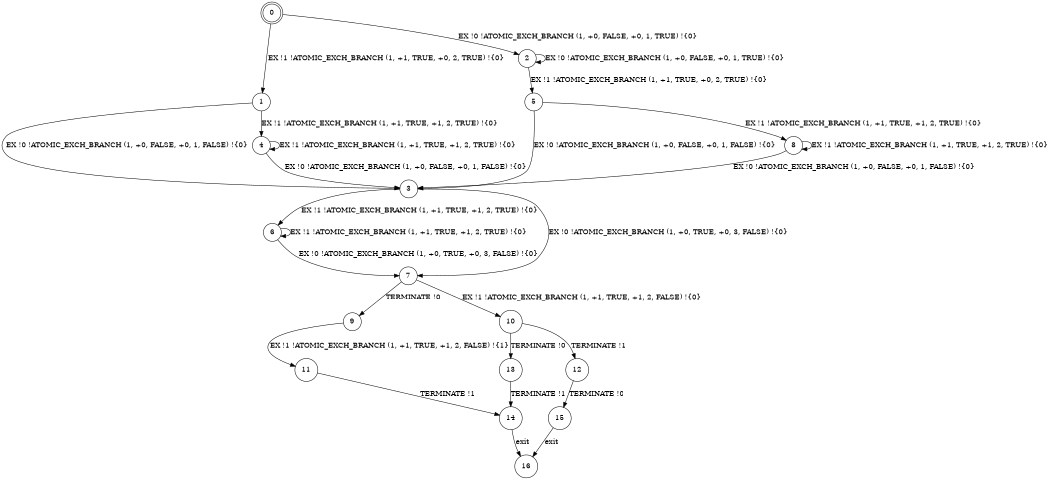 digraph BCG {
size = "7, 10.5";
center = TRUE;
node [shape = circle];
0 [peripheries = 2];
0 -> 1 [label = "EX !1 !ATOMIC_EXCH_BRANCH (1, +1, TRUE, +0, 2, TRUE) !{0}"];
0 -> 2 [label = "EX !0 !ATOMIC_EXCH_BRANCH (1, +0, FALSE, +0, 1, TRUE) !{0}"];
1 -> 3 [label = "EX !0 !ATOMIC_EXCH_BRANCH (1, +0, FALSE, +0, 1, FALSE) !{0}"];
1 -> 4 [label = "EX !1 !ATOMIC_EXCH_BRANCH (1, +1, TRUE, +1, 2, TRUE) !{0}"];
2 -> 5 [label = "EX !1 !ATOMIC_EXCH_BRANCH (1, +1, TRUE, +0, 2, TRUE) !{0}"];
2 -> 2 [label = "EX !0 !ATOMIC_EXCH_BRANCH (1, +0, FALSE, +0, 1, TRUE) !{0}"];
3 -> 6 [label = "EX !1 !ATOMIC_EXCH_BRANCH (1, +1, TRUE, +1, 2, TRUE) !{0}"];
3 -> 7 [label = "EX !0 !ATOMIC_EXCH_BRANCH (1, +0, TRUE, +0, 3, FALSE) !{0}"];
4 -> 3 [label = "EX !0 !ATOMIC_EXCH_BRANCH (1, +0, FALSE, +0, 1, FALSE) !{0}"];
4 -> 4 [label = "EX !1 !ATOMIC_EXCH_BRANCH (1, +1, TRUE, +1, 2, TRUE) !{0}"];
5 -> 8 [label = "EX !1 !ATOMIC_EXCH_BRANCH (1, +1, TRUE, +1, 2, TRUE) !{0}"];
5 -> 3 [label = "EX !0 !ATOMIC_EXCH_BRANCH (1, +0, FALSE, +0, 1, FALSE) !{0}"];
6 -> 6 [label = "EX !1 !ATOMIC_EXCH_BRANCH (1, +1, TRUE, +1, 2, TRUE) !{0}"];
6 -> 7 [label = "EX !0 !ATOMIC_EXCH_BRANCH (1, +0, TRUE, +0, 3, FALSE) !{0}"];
7 -> 9 [label = "TERMINATE !0"];
7 -> 10 [label = "EX !1 !ATOMIC_EXCH_BRANCH (1, +1, TRUE, +1, 2, FALSE) !{0}"];
8 -> 8 [label = "EX !1 !ATOMIC_EXCH_BRANCH (1, +1, TRUE, +1, 2, TRUE) !{0}"];
8 -> 3 [label = "EX !0 !ATOMIC_EXCH_BRANCH (1, +0, FALSE, +0, 1, FALSE) !{0}"];
9 -> 11 [label = "EX !1 !ATOMIC_EXCH_BRANCH (1, +1, TRUE, +1, 2, FALSE) !{1}"];
10 -> 12 [label = "TERMINATE !1"];
10 -> 13 [label = "TERMINATE !0"];
11 -> 14 [label = "TERMINATE !1"];
12 -> 15 [label = "TERMINATE !0"];
13 -> 14 [label = "TERMINATE !1"];
14 -> 16 [label = "exit"];
15 -> 16 [label = "exit"];
}
